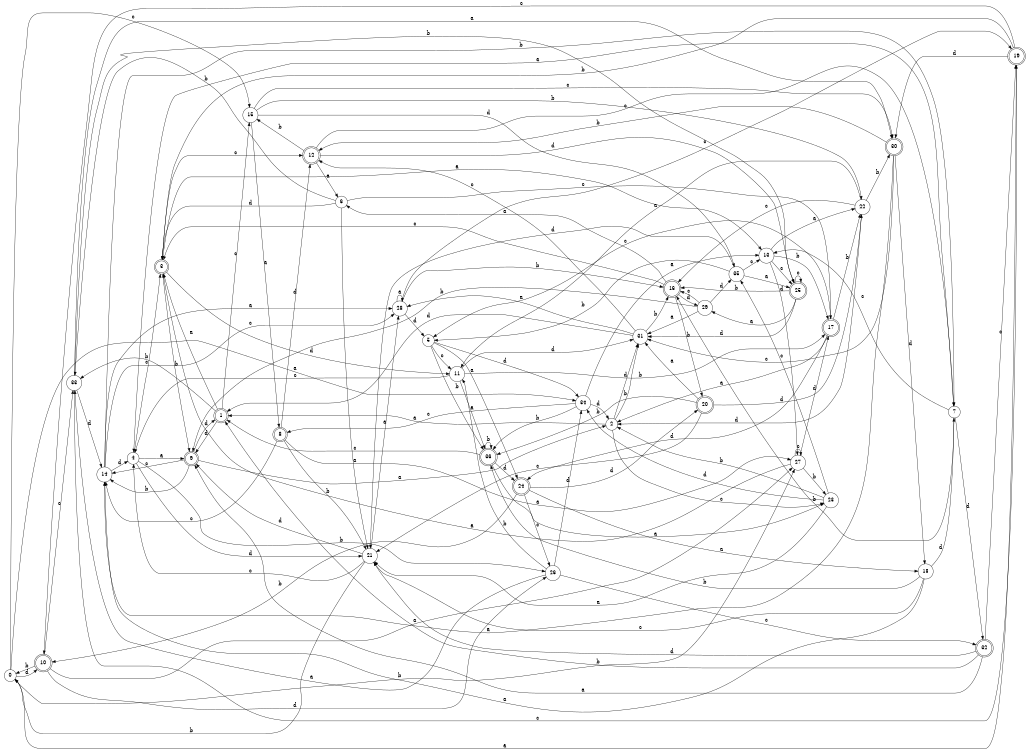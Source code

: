 digraph n30_3 {
__start0 [label="" shape="none"];

rankdir=LR;
size="8,5";

s0 [style="filled", color="black", fillcolor="white" shape="circle", label="0"];
s1 [style="rounded,filled", color="black", fillcolor="white" shape="doublecircle", label="1"];
s2 [style="filled", color="black", fillcolor="white" shape="circle", label="2"];
s3 [style="rounded,filled", color="black", fillcolor="white" shape="doublecircle", label="3"];
s4 [style="filled", color="black", fillcolor="white" shape="circle", label="4"];
s5 [style="filled", color="black", fillcolor="white" shape="circle", label="5"];
s6 [style="filled", color="black", fillcolor="white" shape="circle", label="6"];
s7 [style="filled", color="black", fillcolor="white" shape="circle", label="7"];
s8 [style="rounded,filled", color="black", fillcolor="white" shape="doublecircle", label="8"];
s9 [style="rounded,filled", color="black", fillcolor="white" shape="doublecircle", label="9"];
s10 [style="rounded,filled", color="black", fillcolor="white" shape="doublecircle", label="10"];
s11 [style="filled", color="black", fillcolor="white" shape="circle", label="11"];
s12 [style="rounded,filled", color="black", fillcolor="white" shape="doublecircle", label="12"];
s13 [style="filled", color="black", fillcolor="white" shape="circle", label="13"];
s14 [style="filled", color="black", fillcolor="white" shape="circle", label="14"];
s15 [style="filled", color="black", fillcolor="white" shape="circle", label="15"];
s16 [style="rounded,filled", color="black", fillcolor="white" shape="doublecircle", label="16"];
s17 [style="rounded,filled", color="black", fillcolor="white" shape="doublecircle", label="17"];
s18 [style="filled", color="black", fillcolor="white" shape="circle", label="18"];
s19 [style="rounded,filled", color="black", fillcolor="white" shape="doublecircle", label="19"];
s20 [style="rounded,filled", color="black", fillcolor="white" shape="doublecircle", label="20"];
s21 [style="filled", color="black", fillcolor="white" shape="circle", label="21"];
s22 [style="filled", color="black", fillcolor="white" shape="circle", label="22"];
s23 [style="filled", color="black", fillcolor="white" shape="circle", label="23"];
s24 [style="rounded,filled", color="black", fillcolor="white" shape="doublecircle", label="24"];
s25 [style="rounded,filled", color="black", fillcolor="white" shape="doublecircle", label="25"];
s26 [style="filled", color="black", fillcolor="white" shape="circle", label="26"];
s27 [style="filled", color="black", fillcolor="white" shape="circle", label="27"];
s28 [style="filled", color="black", fillcolor="white" shape="circle", label="28"];
s29 [style="filled", color="black", fillcolor="white" shape="circle", label="29"];
s30 [style="rounded,filled", color="black", fillcolor="white" shape="doublecircle", label="30"];
s31 [style="filled", color="black", fillcolor="white" shape="circle", label="31"];
s32 [style="rounded,filled", color="black", fillcolor="white" shape="doublecircle", label="32"];
s33 [style="filled", color="black", fillcolor="white" shape="circle", label="33"];
s34 [style="filled", color="black", fillcolor="white" shape="circle", label="34"];
s35 [style="filled", color="black", fillcolor="white" shape="circle", label="35"];
s36 [style="rounded,filled", color="black", fillcolor="white" shape="doublecircle", label="36"];
s0 -> s34 [label="a"];
s0 -> s27 [label="b"];
s0 -> s15 [label="c"];
s0 -> s10 [label="d"];
s1 -> s3 [label="a"];
s1 -> s33 [label="b"];
s1 -> s15 [label="c"];
s1 -> s9 [label="d"];
s2 -> s1 [label="a"];
s2 -> s31 [label="b"];
s2 -> s23 [label="c"];
s2 -> s31 [label="d"];
s3 -> s13 [label="a"];
s3 -> s9 [label="b"];
s3 -> s12 [label="c"];
s3 -> s11 [label="d"];
s4 -> s9 [label="a"];
s4 -> s26 [label="b"];
s4 -> s3 [label="c"];
s4 -> s21 [label="d"];
s5 -> s24 [label="a"];
s5 -> s36 [label="b"];
s5 -> s11 [label="c"];
s5 -> s34 [label="d"];
s6 -> s21 [label="a"];
s6 -> s33 [label="b"];
s6 -> s17 [label="c"];
s6 -> s3 [label="d"];
s7 -> s4 [label="a"];
s7 -> s16 [label="b"];
s7 -> s13 [label="c"];
s7 -> s32 [label="d"];
s8 -> s27 [label="a"];
s8 -> s21 [label="b"];
s8 -> s14 [label="c"];
s8 -> s12 [label="d"];
s9 -> s2 [label="a"];
s9 -> s14 [label="b"];
s9 -> s14 [label="c"];
s9 -> s1 [label="d"];
s10 -> s27 [label="a"];
s10 -> s0 [label="b"];
s10 -> s33 [label="c"];
s10 -> s26 [label="d"];
s11 -> s36 [label="a"];
s11 -> s17 [label="b"];
s11 -> s4 [label="c"];
s11 -> s31 [label="d"];
s12 -> s6 [label="a"];
s12 -> s15 [label="b"];
s12 -> s7 [label="c"];
s12 -> s25 [label="d"];
s13 -> s22 [label="a"];
s13 -> s17 [label="b"];
s13 -> s25 [label="c"];
s13 -> s27 [label="d"];
s14 -> s28 [label="a"];
s14 -> s7 [label="b"];
s14 -> s28 [label="c"];
s14 -> s4 [label="d"];
s15 -> s8 [label="a"];
s15 -> s22 [label="b"];
s15 -> s30 [label="c"];
s15 -> s35 [label="d"];
s16 -> s6 [label="a"];
s16 -> s20 [label="b"];
s16 -> s3 [label="c"];
s16 -> s29 [label="d"];
s17 -> s2 [label="a"];
s17 -> s22 [label="b"];
s17 -> s5 [label="c"];
s17 -> s24 [label="d"];
s18 -> s14 [label="a"];
s18 -> s36 [label="b"];
s18 -> s21 [label="c"];
s18 -> s7 [label="d"];
s19 -> s0 [label="a"];
s19 -> s3 [label="b"];
s19 -> s10 [label="c"];
s19 -> s30 [label="d"];
s20 -> s31 [label="a"];
s20 -> s36 [label="b"];
s20 -> s21 [label="c"];
s20 -> s22 [label="d"];
s21 -> s28 [label="a"];
s21 -> s0 [label="b"];
s21 -> s4 [label="c"];
s21 -> s9 [label="d"];
s22 -> s11 [label="a"];
s22 -> s30 [label="b"];
s22 -> s16 [label="c"];
s22 -> s2 [label="d"];
s23 -> s21 [label="a"];
s23 -> s2 [label="b"];
s23 -> s35 [label="c"];
s23 -> s34 [label="d"];
s24 -> s18 [label="a"];
s24 -> s10 [label="b"];
s24 -> s26 [label="c"];
s24 -> s20 [label="d"];
s25 -> s29 [label="a"];
s25 -> s16 [label="b"];
s25 -> s25 [label="c"];
s25 -> s31 [label="d"];
s26 -> s33 [label="a"];
s26 -> s11 [label="b"];
s26 -> s32 [label="c"];
s26 -> s34 [label="d"];
s27 -> s3 [label="a"];
s27 -> s23 [label="b"];
s27 -> s27 [label="c"];
s27 -> s17 [label="d"];
s28 -> s28 [label="a"];
s28 -> s16 [label="b"];
s28 -> s19 [label="c"];
s28 -> s5 [label="d"];
s29 -> s31 [label="a"];
s29 -> s9 [label="b"];
s29 -> s16 [label="c"];
s29 -> s35 [label="d"];
s30 -> s14 [label="a"];
s30 -> s12 [label="b"];
s30 -> s31 [label="c"];
s30 -> s18 [label="d"];
s31 -> s28 [label="a"];
s31 -> s16 [label="b"];
s31 -> s12 [label="c"];
s31 -> s1 [label="d"];
s32 -> s9 [label="a"];
s32 -> s1 [label="b"];
s32 -> s19 [label="c"];
s32 -> s21 [label="d"];
s33 -> s30 [label="a"];
s33 -> s25 [label="b"];
s33 -> s19 [label="c"];
s33 -> s14 [label="d"];
s34 -> s13 [label="a"];
s34 -> s36 [label="b"];
s34 -> s8 [label="c"];
s34 -> s2 [label="d"];
s35 -> s25 [label="a"];
s35 -> s5 [label="b"];
s35 -> s13 [label="c"];
s35 -> s21 [label="d"];
s36 -> s23 [label="a"];
s36 -> s36 [label="b"];
s36 -> s1 [label="c"];
s36 -> s24 [label="d"];

}